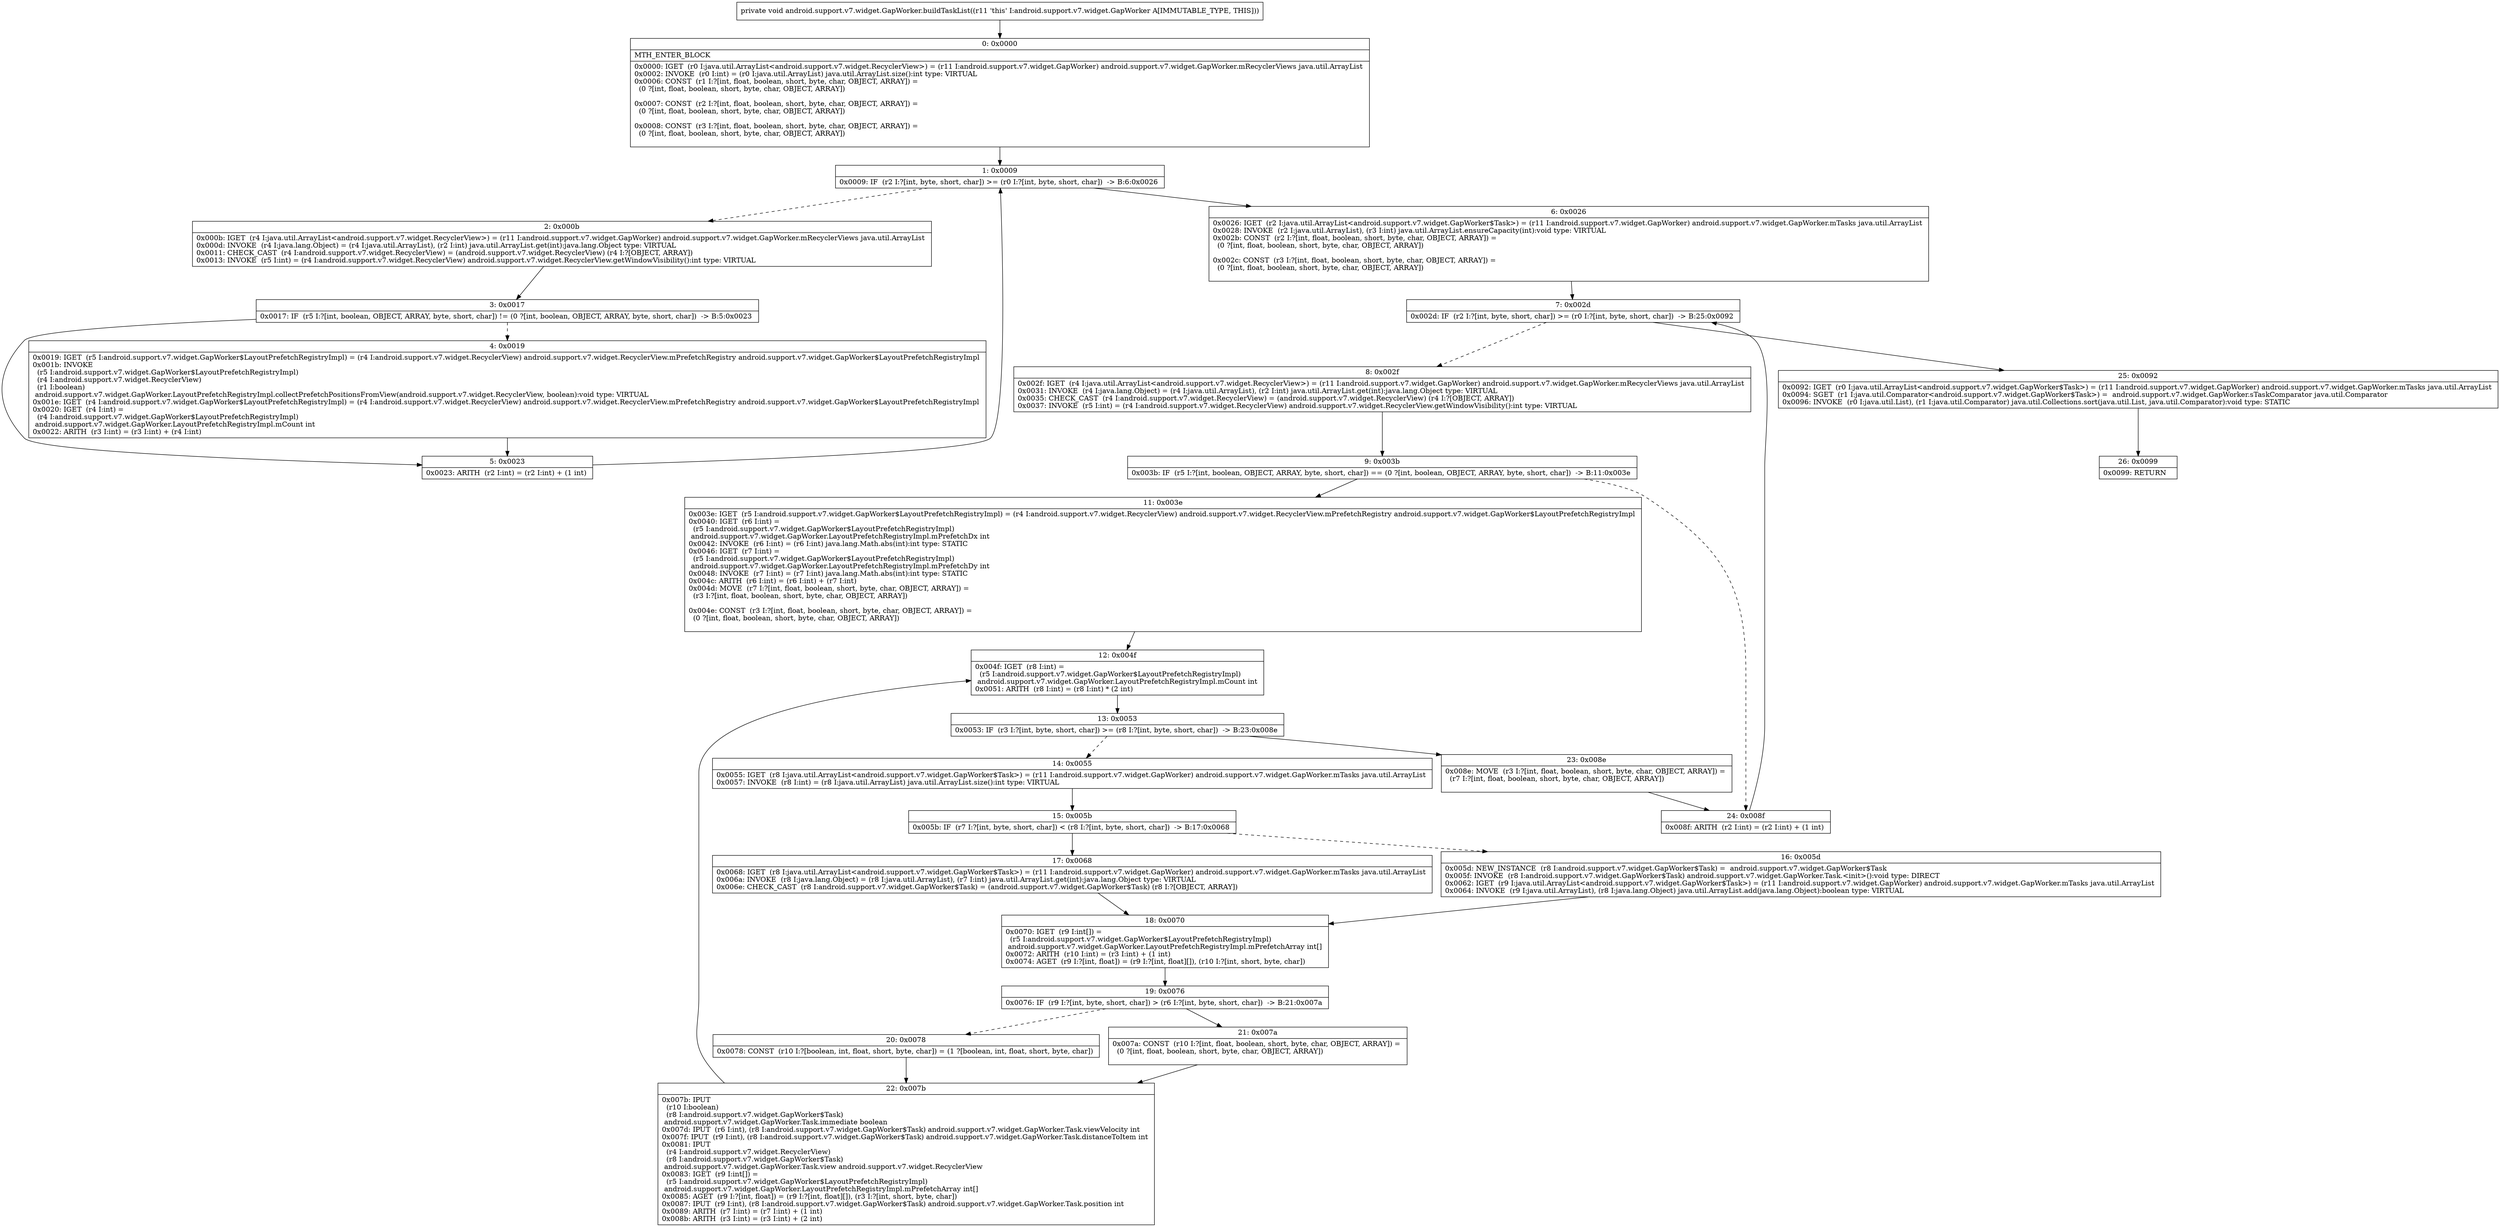 digraph "CFG forandroid.support.v7.widget.GapWorker.buildTaskList()V" {
Node_0 [shape=record,label="{0\:\ 0x0000|MTH_ENTER_BLOCK\l|0x0000: IGET  (r0 I:java.util.ArrayList\<android.support.v7.widget.RecyclerView\>) = (r11 I:android.support.v7.widget.GapWorker) android.support.v7.widget.GapWorker.mRecyclerViews java.util.ArrayList \l0x0002: INVOKE  (r0 I:int) = (r0 I:java.util.ArrayList) java.util.ArrayList.size():int type: VIRTUAL \l0x0006: CONST  (r1 I:?[int, float, boolean, short, byte, char, OBJECT, ARRAY]) = \l  (0 ?[int, float, boolean, short, byte, char, OBJECT, ARRAY])\l \l0x0007: CONST  (r2 I:?[int, float, boolean, short, byte, char, OBJECT, ARRAY]) = \l  (0 ?[int, float, boolean, short, byte, char, OBJECT, ARRAY])\l \l0x0008: CONST  (r3 I:?[int, float, boolean, short, byte, char, OBJECT, ARRAY]) = \l  (0 ?[int, float, boolean, short, byte, char, OBJECT, ARRAY])\l \l}"];
Node_1 [shape=record,label="{1\:\ 0x0009|0x0009: IF  (r2 I:?[int, byte, short, char]) \>= (r0 I:?[int, byte, short, char])  \-\> B:6:0x0026 \l}"];
Node_2 [shape=record,label="{2\:\ 0x000b|0x000b: IGET  (r4 I:java.util.ArrayList\<android.support.v7.widget.RecyclerView\>) = (r11 I:android.support.v7.widget.GapWorker) android.support.v7.widget.GapWorker.mRecyclerViews java.util.ArrayList \l0x000d: INVOKE  (r4 I:java.lang.Object) = (r4 I:java.util.ArrayList), (r2 I:int) java.util.ArrayList.get(int):java.lang.Object type: VIRTUAL \l0x0011: CHECK_CAST  (r4 I:android.support.v7.widget.RecyclerView) = (android.support.v7.widget.RecyclerView) (r4 I:?[OBJECT, ARRAY]) \l0x0013: INVOKE  (r5 I:int) = (r4 I:android.support.v7.widget.RecyclerView) android.support.v7.widget.RecyclerView.getWindowVisibility():int type: VIRTUAL \l}"];
Node_3 [shape=record,label="{3\:\ 0x0017|0x0017: IF  (r5 I:?[int, boolean, OBJECT, ARRAY, byte, short, char]) != (0 ?[int, boolean, OBJECT, ARRAY, byte, short, char])  \-\> B:5:0x0023 \l}"];
Node_4 [shape=record,label="{4\:\ 0x0019|0x0019: IGET  (r5 I:android.support.v7.widget.GapWorker$LayoutPrefetchRegistryImpl) = (r4 I:android.support.v7.widget.RecyclerView) android.support.v7.widget.RecyclerView.mPrefetchRegistry android.support.v7.widget.GapWorker$LayoutPrefetchRegistryImpl \l0x001b: INVOKE  \l  (r5 I:android.support.v7.widget.GapWorker$LayoutPrefetchRegistryImpl)\l  (r4 I:android.support.v7.widget.RecyclerView)\l  (r1 I:boolean)\l android.support.v7.widget.GapWorker.LayoutPrefetchRegistryImpl.collectPrefetchPositionsFromView(android.support.v7.widget.RecyclerView, boolean):void type: VIRTUAL \l0x001e: IGET  (r4 I:android.support.v7.widget.GapWorker$LayoutPrefetchRegistryImpl) = (r4 I:android.support.v7.widget.RecyclerView) android.support.v7.widget.RecyclerView.mPrefetchRegistry android.support.v7.widget.GapWorker$LayoutPrefetchRegistryImpl \l0x0020: IGET  (r4 I:int) = \l  (r4 I:android.support.v7.widget.GapWorker$LayoutPrefetchRegistryImpl)\l android.support.v7.widget.GapWorker.LayoutPrefetchRegistryImpl.mCount int \l0x0022: ARITH  (r3 I:int) = (r3 I:int) + (r4 I:int) \l}"];
Node_5 [shape=record,label="{5\:\ 0x0023|0x0023: ARITH  (r2 I:int) = (r2 I:int) + (1 int) \l}"];
Node_6 [shape=record,label="{6\:\ 0x0026|0x0026: IGET  (r2 I:java.util.ArrayList\<android.support.v7.widget.GapWorker$Task\>) = (r11 I:android.support.v7.widget.GapWorker) android.support.v7.widget.GapWorker.mTasks java.util.ArrayList \l0x0028: INVOKE  (r2 I:java.util.ArrayList), (r3 I:int) java.util.ArrayList.ensureCapacity(int):void type: VIRTUAL \l0x002b: CONST  (r2 I:?[int, float, boolean, short, byte, char, OBJECT, ARRAY]) = \l  (0 ?[int, float, boolean, short, byte, char, OBJECT, ARRAY])\l \l0x002c: CONST  (r3 I:?[int, float, boolean, short, byte, char, OBJECT, ARRAY]) = \l  (0 ?[int, float, boolean, short, byte, char, OBJECT, ARRAY])\l \l}"];
Node_7 [shape=record,label="{7\:\ 0x002d|0x002d: IF  (r2 I:?[int, byte, short, char]) \>= (r0 I:?[int, byte, short, char])  \-\> B:25:0x0092 \l}"];
Node_8 [shape=record,label="{8\:\ 0x002f|0x002f: IGET  (r4 I:java.util.ArrayList\<android.support.v7.widget.RecyclerView\>) = (r11 I:android.support.v7.widget.GapWorker) android.support.v7.widget.GapWorker.mRecyclerViews java.util.ArrayList \l0x0031: INVOKE  (r4 I:java.lang.Object) = (r4 I:java.util.ArrayList), (r2 I:int) java.util.ArrayList.get(int):java.lang.Object type: VIRTUAL \l0x0035: CHECK_CAST  (r4 I:android.support.v7.widget.RecyclerView) = (android.support.v7.widget.RecyclerView) (r4 I:?[OBJECT, ARRAY]) \l0x0037: INVOKE  (r5 I:int) = (r4 I:android.support.v7.widget.RecyclerView) android.support.v7.widget.RecyclerView.getWindowVisibility():int type: VIRTUAL \l}"];
Node_9 [shape=record,label="{9\:\ 0x003b|0x003b: IF  (r5 I:?[int, boolean, OBJECT, ARRAY, byte, short, char]) == (0 ?[int, boolean, OBJECT, ARRAY, byte, short, char])  \-\> B:11:0x003e \l}"];
Node_11 [shape=record,label="{11\:\ 0x003e|0x003e: IGET  (r5 I:android.support.v7.widget.GapWorker$LayoutPrefetchRegistryImpl) = (r4 I:android.support.v7.widget.RecyclerView) android.support.v7.widget.RecyclerView.mPrefetchRegistry android.support.v7.widget.GapWorker$LayoutPrefetchRegistryImpl \l0x0040: IGET  (r6 I:int) = \l  (r5 I:android.support.v7.widget.GapWorker$LayoutPrefetchRegistryImpl)\l android.support.v7.widget.GapWorker.LayoutPrefetchRegistryImpl.mPrefetchDx int \l0x0042: INVOKE  (r6 I:int) = (r6 I:int) java.lang.Math.abs(int):int type: STATIC \l0x0046: IGET  (r7 I:int) = \l  (r5 I:android.support.v7.widget.GapWorker$LayoutPrefetchRegistryImpl)\l android.support.v7.widget.GapWorker.LayoutPrefetchRegistryImpl.mPrefetchDy int \l0x0048: INVOKE  (r7 I:int) = (r7 I:int) java.lang.Math.abs(int):int type: STATIC \l0x004c: ARITH  (r6 I:int) = (r6 I:int) + (r7 I:int) \l0x004d: MOVE  (r7 I:?[int, float, boolean, short, byte, char, OBJECT, ARRAY]) = \l  (r3 I:?[int, float, boolean, short, byte, char, OBJECT, ARRAY])\l \l0x004e: CONST  (r3 I:?[int, float, boolean, short, byte, char, OBJECT, ARRAY]) = \l  (0 ?[int, float, boolean, short, byte, char, OBJECT, ARRAY])\l \l}"];
Node_12 [shape=record,label="{12\:\ 0x004f|0x004f: IGET  (r8 I:int) = \l  (r5 I:android.support.v7.widget.GapWorker$LayoutPrefetchRegistryImpl)\l android.support.v7.widget.GapWorker.LayoutPrefetchRegistryImpl.mCount int \l0x0051: ARITH  (r8 I:int) = (r8 I:int) * (2 int) \l}"];
Node_13 [shape=record,label="{13\:\ 0x0053|0x0053: IF  (r3 I:?[int, byte, short, char]) \>= (r8 I:?[int, byte, short, char])  \-\> B:23:0x008e \l}"];
Node_14 [shape=record,label="{14\:\ 0x0055|0x0055: IGET  (r8 I:java.util.ArrayList\<android.support.v7.widget.GapWorker$Task\>) = (r11 I:android.support.v7.widget.GapWorker) android.support.v7.widget.GapWorker.mTasks java.util.ArrayList \l0x0057: INVOKE  (r8 I:int) = (r8 I:java.util.ArrayList) java.util.ArrayList.size():int type: VIRTUAL \l}"];
Node_15 [shape=record,label="{15\:\ 0x005b|0x005b: IF  (r7 I:?[int, byte, short, char]) \< (r8 I:?[int, byte, short, char])  \-\> B:17:0x0068 \l}"];
Node_16 [shape=record,label="{16\:\ 0x005d|0x005d: NEW_INSTANCE  (r8 I:android.support.v7.widget.GapWorker$Task) =  android.support.v7.widget.GapWorker$Task \l0x005f: INVOKE  (r8 I:android.support.v7.widget.GapWorker$Task) android.support.v7.widget.GapWorker.Task.\<init\>():void type: DIRECT \l0x0062: IGET  (r9 I:java.util.ArrayList\<android.support.v7.widget.GapWorker$Task\>) = (r11 I:android.support.v7.widget.GapWorker) android.support.v7.widget.GapWorker.mTasks java.util.ArrayList \l0x0064: INVOKE  (r9 I:java.util.ArrayList), (r8 I:java.lang.Object) java.util.ArrayList.add(java.lang.Object):boolean type: VIRTUAL \l}"];
Node_17 [shape=record,label="{17\:\ 0x0068|0x0068: IGET  (r8 I:java.util.ArrayList\<android.support.v7.widget.GapWorker$Task\>) = (r11 I:android.support.v7.widget.GapWorker) android.support.v7.widget.GapWorker.mTasks java.util.ArrayList \l0x006a: INVOKE  (r8 I:java.lang.Object) = (r8 I:java.util.ArrayList), (r7 I:int) java.util.ArrayList.get(int):java.lang.Object type: VIRTUAL \l0x006e: CHECK_CAST  (r8 I:android.support.v7.widget.GapWorker$Task) = (android.support.v7.widget.GapWorker$Task) (r8 I:?[OBJECT, ARRAY]) \l}"];
Node_18 [shape=record,label="{18\:\ 0x0070|0x0070: IGET  (r9 I:int[]) = \l  (r5 I:android.support.v7.widget.GapWorker$LayoutPrefetchRegistryImpl)\l android.support.v7.widget.GapWorker.LayoutPrefetchRegistryImpl.mPrefetchArray int[] \l0x0072: ARITH  (r10 I:int) = (r3 I:int) + (1 int) \l0x0074: AGET  (r9 I:?[int, float]) = (r9 I:?[int, float][]), (r10 I:?[int, short, byte, char]) \l}"];
Node_19 [shape=record,label="{19\:\ 0x0076|0x0076: IF  (r9 I:?[int, byte, short, char]) \> (r6 I:?[int, byte, short, char])  \-\> B:21:0x007a \l}"];
Node_20 [shape=record,label="{20\:\ 0x0078|0x0078: CONST  (r10 I:?[boolean, int, float, short, byte, char]) = (1 ?[boolean, int, float, short, byte, char]) \l}"];
Node_21 [shape=record,label="{21\:\ 0x007a|0x007a: CONST  (r10 I:?[int, float, boolean, short, byte, char, OBJECT, ARRAY]) = \l  (0 ?[int, float, boolean, short, byte, char, OBJECT, ARRAY])\l \l}"];
Node_22 [shape=record,label="{22\:\ 0x007b|0x007b: IPUT  \l  (r10 I:boolean)\l  (r8 I:android.support.v7.widget.GapWorker$Task)\l android.support.v7.widget.GapWorker.Task.immediate boolean \l0x007d: IPUT  (r6 I:int), (r8 I:android.support.v7.widget.GapWorker$Task) android.support.v7.widget.GapWorker.Task.viewVelocity int \l0x007f: IPUT  (r9 I:int), (r8 I:android.support.v7.widget.GapWorker$Task) android.support.v7.widget.GapWorker.Task.distanceToItem int \l0x0081: IPUT  \l  (r4 I:android.support.v7.widget.RecyclerView)\l  (r8 I:android.support.v7.widget.GapWorker$Task)\l android.support.v7.widget.GapWorker.Task.view android.support.v7.widget.RecyclerView \l0x0083: IGET  (r9 I:int[]) = \l  (r5 I:android.support.v7.widget.GapWorker$LayoutPrefetchRegistryImpl)\l android.support.v7.widget.GapWorker.LayoutPrefetchRegistryImpl.mPrefetchArray int[] \l0x0085: AGET  (r9 I:?[int, float]) = (r9 I:?[int, float][]), (r3 I:?[int, short, byte, char]) \l0x0087: IPUT  (r9 I:int), (r8 I:android.support.v7.widget.GapWorker$Task) android.support.v7.widget.GapWorker.Task.position int \l0x0089: ARITH  (r7 I:int) = (r7 I:int) + (1 int) \l0x008b: ARITH  (r3 I:int) = (r3 I:int) + (2 int) \l}"];
Node_23 [shape=record,label="{23\:\ 0x008e|0x008e: MOVE  (r3 I:?[int, float, boolean, short, byte, char, OBJECT, ARRAY]) = \l  (r7 I:?[int, float, boolean, short, byte, char, OBJECT, ARRAY])\l \l}"];
Node_24 [shape=record,label="{24\:\ 0x008f|0x008f: ARITH  (r2 I:int) = (r2 I:int) + (1 int) \l}"];
Node_25 [shape=record,label="{25\:\ 0x0092|0x0092: IGET  (r0 I:java.util.ArrayList\<android.support.v7.widget.GapWorker$Task\>) = (r11 I:android.support.v7.widget.GapWorker) android.support.v7.widget.GapWorker.mTasks java.util.ArrayList \l0x0094: SGET  (r1 I:java.util.Comparator\<android.support.v7.widget.GapWorker$Task\>) =  android.support.v7.widget.GapWorker.sTaskComparator java.util.Comparator \l0x0096: INVOKE  (r0 I:java.util.List), (r1 I:java.util.Comparator) java.util.Collections.sort(java.util.List, java.util.Comparator):void type: STATIC \l}"];
Node_26 [shape=record,label="{26\:\ 0x0099|0x0099: RETURN   \l}"];
MethodNode[shape=record,label="{private void android.support.v7.widget.GapWorker.buildTaskList((r11 'this' I:android.support.v7.widget.GapWorker A[IMMUTABLE_TYPE, THIS])) }"];
MethodNode -> Node_0;
Node_0 -> Node_1;
Node_1 -> Node_2[style=dashed];
Node_1 -> Node_6;
Node_2 -> Node_3;
Node_3 -> Node_4[style=dashed];
Node_3 -> Node_5;
Node_4 -> Node_5;
Node_5 -> Node_1;
Node_6 -> Node_7;
Node_7 -> Node_8[style=dashed];
Node_7 -> Node_25;
Node_8 -> Node_9;
Node_9 -> Node_11;
Node_9 -> Node_24[style=dashed];
Node_11 -> Node_12;
Node_12 -> Node_13;
Node_13 -> Node_14[style=dashed];
Node_13 -> Node_23;
Node_14 -> Node_15;
Node_15 -> Node_16[style=dashed];
Node_15 -> Node_17;
Node_16 -> Node_18;
Node_17 -> Node_18;
Node_18 -> Node_19;
Node_19 -> Node_20[style=dashed];
Node_19 -> Node_21;
Node_20 -> Node_22;
Node_21 -> Node_22;
Node_22 -> Node_12;
Node_23 -> Node_24;
Node_24 -> Node_7;
Node_25 -> Node_26;
}

